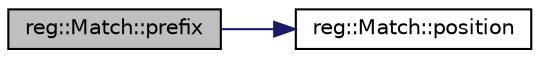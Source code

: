 digraph "reg::Match::prefix"
{
 // LATEX_PDF_SIZE
  edge [fontname="Helvetica",fontsize="10",labelfontname="Helvetica",labelfontsize="10"];
  node [fontname="Helvetica",fontsize="10",shape=record];
  rankdir="LR";
  Node1 [label="reg::Match::prefix",height=0.2,width=0.4,color="black", fillcolor="grey75", style="filled", fontcolor="black",tooltip=" "];
  Node1 -> Node2 [color="midnightblue",fontsize="10",style="solid",fontname="Helvetica"];
  Node2 [label="reg::Match::position",height=0.2,width=0.4,color="black", fillcolor="white", style="filled",URL="$classreg_1_1Match.html#a8ef72503a2d2337b2f594839ea10c819",tooltip=" "];
}
